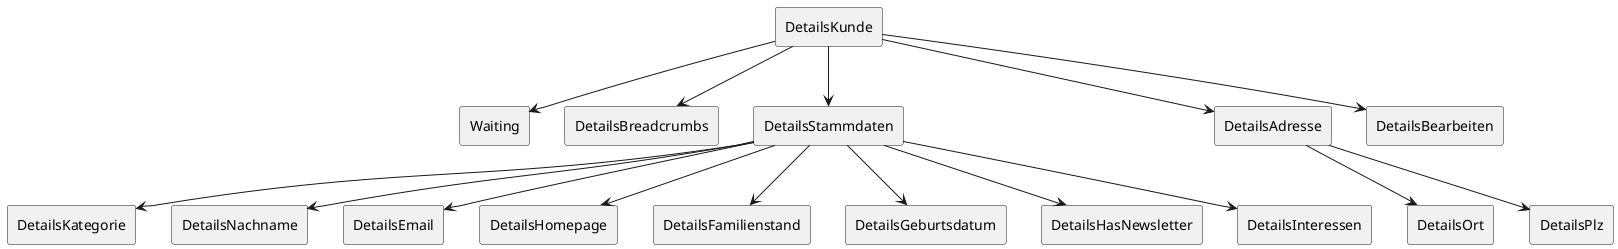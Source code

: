 ' Copyright (C) 2022 - present Juergen Zimmermann, Hochschule Karlsruhe
'
' This program is free software: you can redistribute it and/or modify
' it under the terms of the GNU General Public License as published by
' the Free Software Foundation, either version 3 of the License, or
' (at your option) any later version.
'
' This program is distributed in the hope that it will be useful,
' but WITHOUT ANY WARRANTY; without even the implied warranty of
' MERCHANTABILITY or FITNESS FOR A PARTICULAR PURPOSE.  See the
' GNU General Public License for more details.
'
' You should have received a copy of the GNU General Public License
' along with this program.  If not, see <https://www.gnu.org/licenses/>.

' Preview durch <Alt>d

@startuml DetailsKunde

'top to bottom direction

rectangle DetailsKunde
rectangle Waiting
rectangle DetailsBreadcrumbs
rectangle DetailsStammdaten
rectangle DetailsAdresse
rectangle DetailsBearbeiten

DetailsKunde --> Waiting
DetailsKunde --> DetailsBreadcrumbs
DetailsKunde --> DetailsStammdaten
DetailsKunde --> DetailsAdresse
DetailsKunde --> DetailsBearbeiten

rectangle DetailsKategorie
rectangle DetailsNachname
rectangle DetailsEmail
rectangle DetailsHomepage
rectangle DetailsFamilienstand
rectangle DetailsGeburtsdatum
rectangle DetailsHasNewsletter
rectangle DetailsInteressen

DetailsStammdaten --> DetailsKategorie
DetailsStammdaten --> DetailsNachname
DetailsStammdaten --> DetailsEmail
DetailsStammdaten --> DetailsHomepage
DetailsStammdaten --> DetailsFamilienstand
DetailsStammdaten --> DetailsGeburtsdatum
DetailsStammdaten --> DetailsHasNewsletter
DetailsStammdaten --> DetailsInteressen

rectangle DetailsOrt
rectangle DetailsPlz

DetailsAdresse --> DetailsOrt
DetailsAdresse --> DetailsPlz

@enduml
